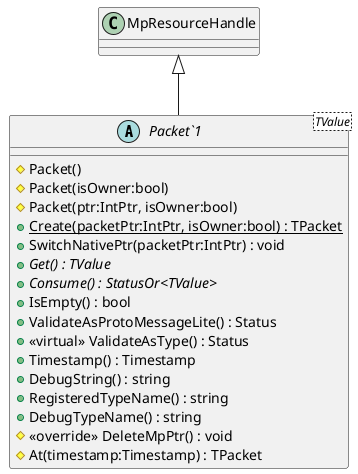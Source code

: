 @startuml
abstract class "Packet`1"<TValue> {
    # Packet()
    # Packet(isOwner:bool)
    # Packet(ptr:IntPtr, isOwner:bool)
    + {static} Create(packetPtr:IntPtr, isOwner:bool) : TPacket
    + SwitchNativePtr(packetPtr:IntPtr) : void
    + {abstract} Get() : TValue
    + {abstract} Consume() : StatusOr<TValue>
    + IsEmpty() : bool
    + ValidateAsProtoMessageLite() : Status
    + <<virtual>> ValidateAsType() : Status
    + Timestamp() : Timestamp
    + DebugString() : string
    + RegisteredTypeName() : string
    + DebugTypeName() : string
    # <<override>> DeleteMpPtr() : void
    # At(timestamp:Timestamp) : TPacket
}
MpResourceHandle <|-- "Packet`1"
@enduml
